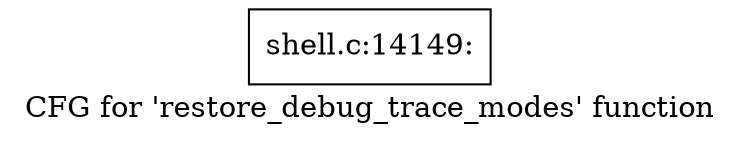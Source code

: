 digraph "CFG for 'restore_debug_trace_modes' function" {
	label="CFG for 'restore_debug_trace_modes' function";

	Node0x560277430be0 [shape=record,label="{shell.c:14149:}"];
}
